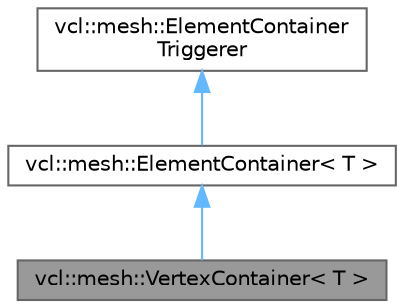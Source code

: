 digraph "vcl::mesh::VertexContainer&lt; T &gt;"
{
 // LATEX_PDF_SIZE
  bgcolor="transparent";
  edge [fontname=Helvetica,fontsize=10,labelfontname=Helvetica,labelfontsize=10];
  node [fontname=Helvetica,fontsize=10,shape=box,height=0.2,width=0.4];
  Node1 [label="vcl::mesh::VertexContainer\< T \>",height=0.2,width=0.4,color="gray40", fillcolor="grey60", style="filled", fontcolor="black",tooltip="The Vertex Container class, will be used when the template argument given to the Mesh is a Vertex."];
  Node2 -> Node1 [dir="back",color="steelblue1",style="solid"];
  Node2 [label="vcl::mesh::ElementContainer\< T \>",height=0.2,width=0.4,color="gray40", fillcolor="white", style="filled",URL="$classvcl_1_1mesh_1_1ElementContainer.html",tooltip=" "];
  Node3 -> Node2 [dir="back",color="steelblue1",style="solid"];
  Node3 [label="vcl::mesh::ElementContainer\lTriggerer",height=0.2,width=0.4,color="gray40", fillcolor="white", style="filled",URL="$classvcl_1_1mesh_1_1ElementContainerTriggerer.html",tooltip=" "];
}
